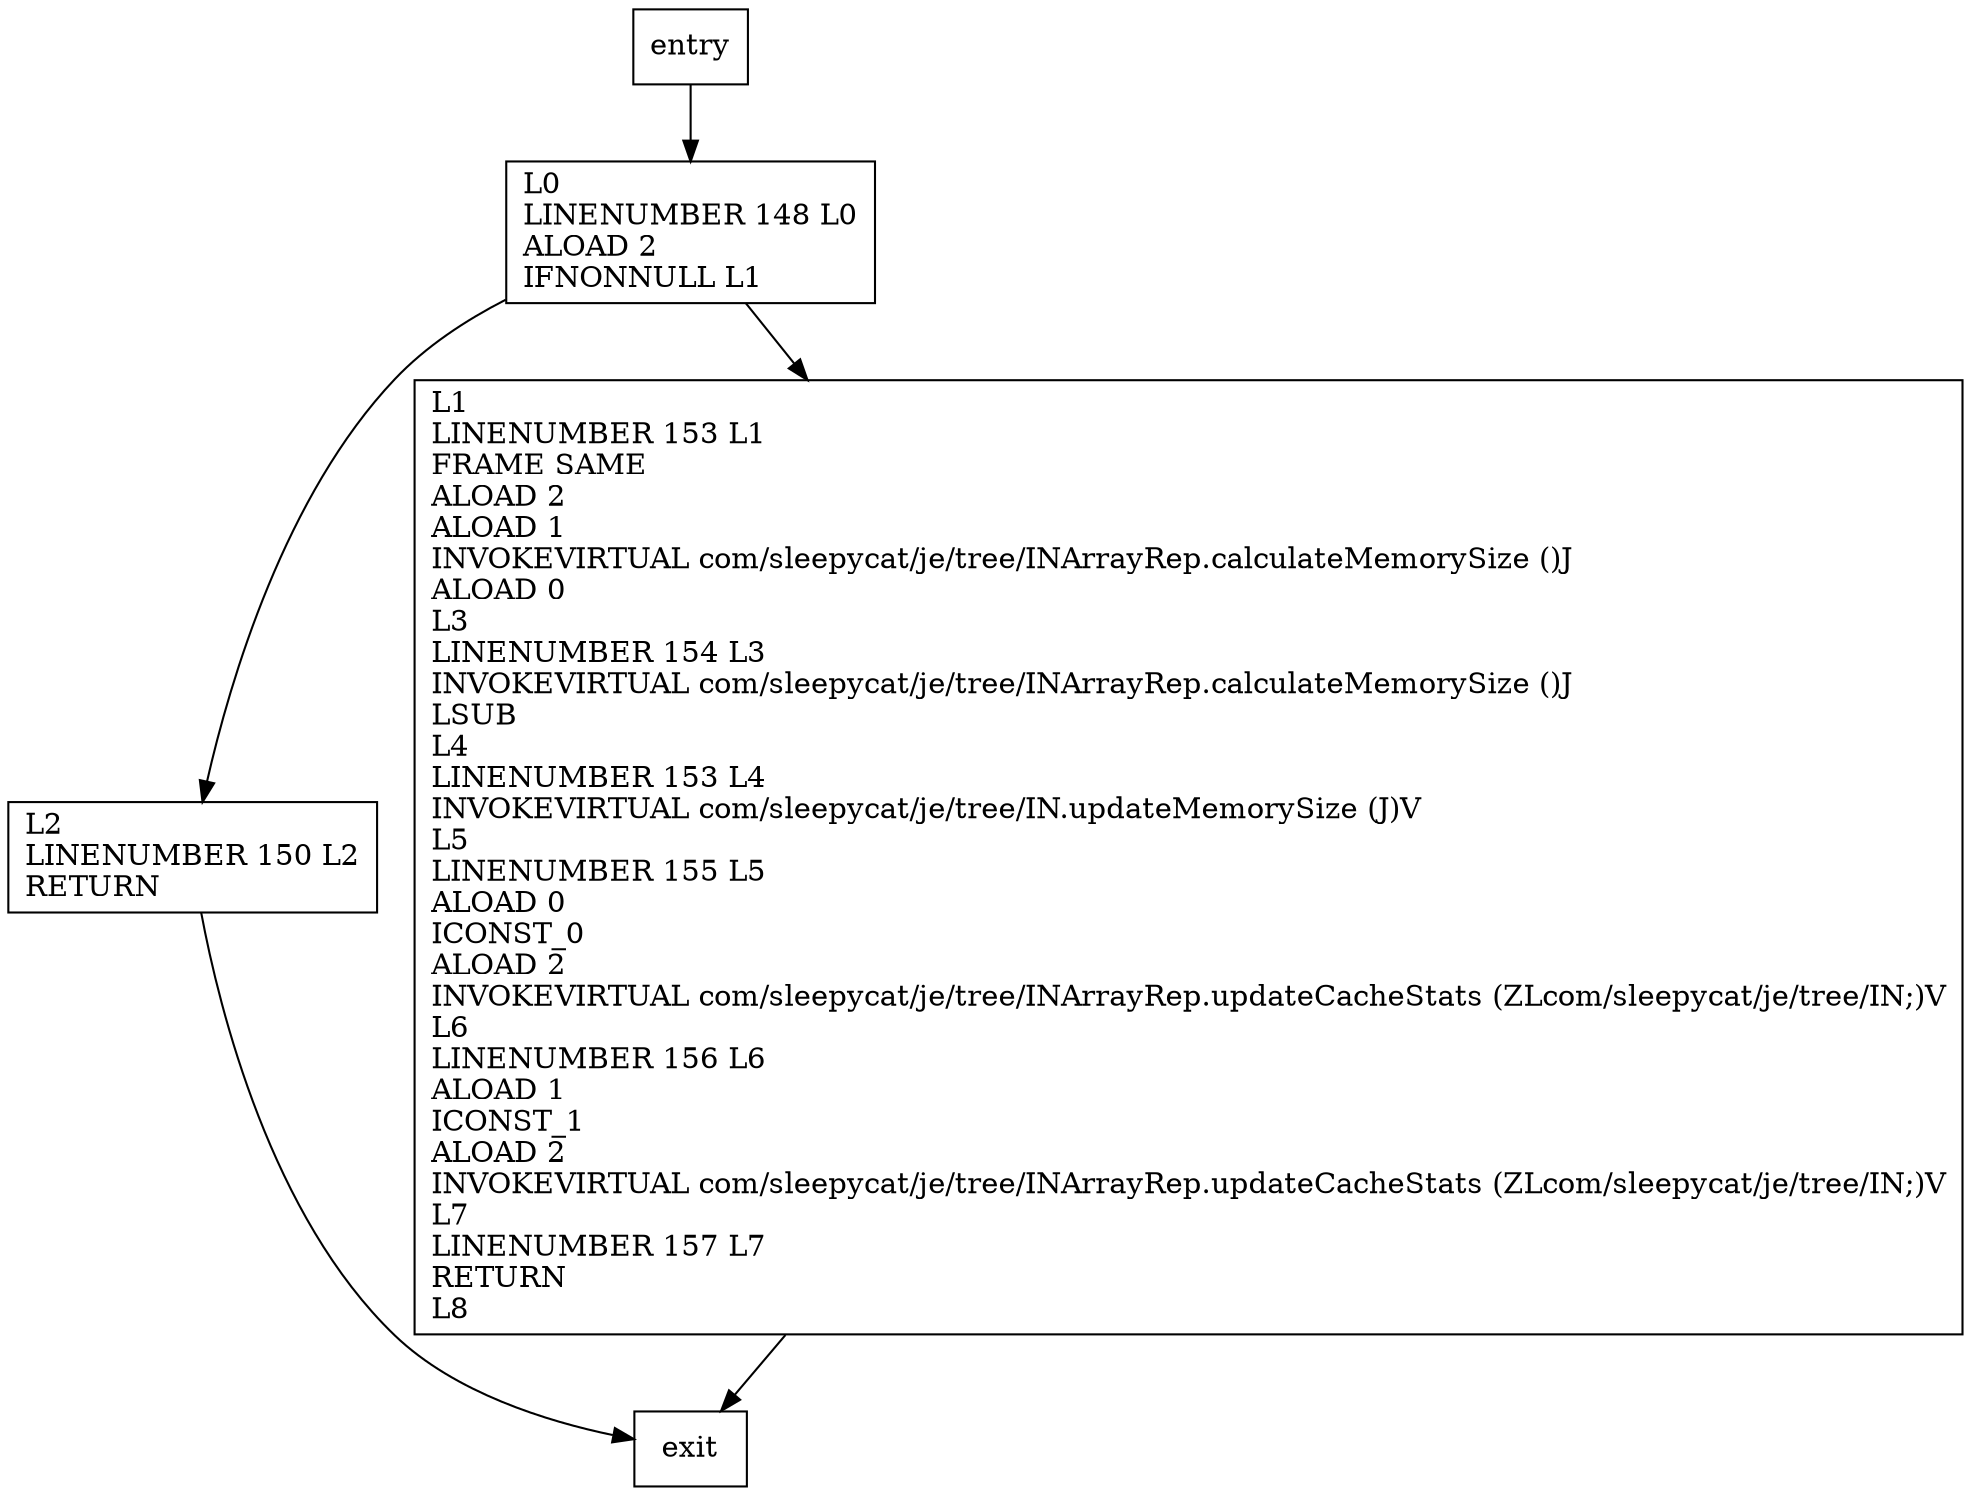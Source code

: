 digraph noteRepChange {
node [shape=record];
885595032 [label="L2\lLINENUMBER 150 L2\lRETURN\l"];
1362056170 [label="L0\lLINENUMBER 148 L0\lALOAD 2\lIFNONNULL L1\l"];
1306898009 [label="L1\lLINENUMBER 153 L1\lFRAME SAME\lALOAD 2\lALOAD 1\lINVOKEVIRTUAL com/sleepycat/je/tree/INArrayRep.calculateMemorySize ()J\lALOAD 0\lL3\lLINENUMBER 154 L3\lINVOKEVIRTUAL com/sleepycat/je/tree/INArrayRep.calculateMemorySize ()J\lLSUB\lL4\lLINENUMBER 153 L4\lINVOKEVIRTUAL com/sleepycat/je/tree/IN.updateMemorySize (J)V\lL5\lLINENUMBER 155 L5\lALOAD 0\lICONST_0\lALOAD 2\lINVOKEVIRTUAL com/sleepycat/je/tree/INArrayRep.updateCacheStats (ZLcom/sleepycat/je/tree/IN;)V\lL6\lLINENUMBER 156 L6\lALOAD 1\lICONST_1\lALOAD 2\lINVOKEVIRTUAL com/sleepycat/je/tree/INArrayRep.updateCacheStats (ZLcom/sleepycat/je/tree/IN;)V\lL7\lLINENUMBER 157 L7\lRETURN\lL8\l"];
entry;
exit;
entry -> 1362056170
885595032 -> exit
1362056170 -> 885595032
1362056170 -> 1306898009
1306898009 -> exit
}
